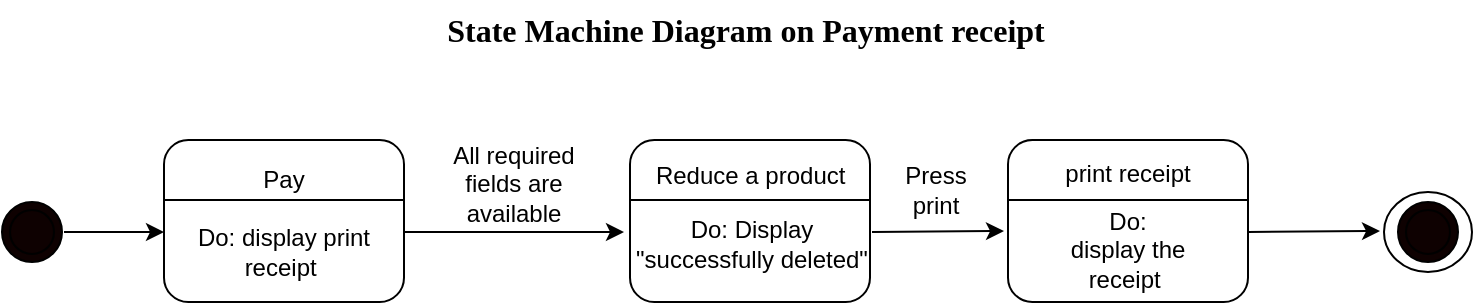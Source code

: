 <mxfile version="20.8.3" type="device"><diagram id="C5RBs43oDa-KdzZeNtuy" name="Page-1"><mxGraphModel dx="880" dy="427" grid="1" gridSize="10" guides="1" tooltips="1" connect="1" arrows="1" fold="1" page="1" pageScale="1" pageWidth="827" pageHeight="1169" math="0" shadow="0"><root><mxCell id="WIyWlLk6GJQsqaUBKTNV-0"/><mxCell id="WIyWlLk6GJQsqaUBKTNV-1" parent="WIyWlLk6GJQsqaUBKTNV-0"/><mxCell id="l1aC_RSfbFS6DKdn_wPW-0" value="" style="ellipse;shape=doubleEllipse;whiteSpace=wrap;html=1;aspect=fixed;strokeColor=#000000;gradientColor=none;fillColor=#0e0101;" vertex="1" parent="WIyWlLk6GJQsqaUBKTNV-1"><mxGeometry x="46" y="122" width="30" height="30" as="geometry"/></mxCell><mxCell id="l1aC_RSfbFS6DKdn_wPW-5" value="" style="ellipse;whiteSpace=wrap;html=1;strokeColor=#000000;fillColor=#FFFFFF;gradientColor=none;" vertex="1" parent="WIyWlLk6GJQsqaUBKTNV-1"><mxGeometry x="737" y="117" width="44" height="40" as="geometry"/></mxCell><mxCell id="l1aC_RSfbFS6DKdn_wPW-1" value="" style="ellipse;shape=doubleEllipse;whiteSpace=wrap;html=1;aspect=fixed;strokeColor=#000000;fillColor=#0e0101;gradientColor=none;" vertex="1" parent="WIyWlLk6GJQsqaUBKTNV-1"><mxGeometry x="744" y="122" width="30" height="30" as="geometry"/></mxCell><mxCell id="l1aC_RSfbFS6DKdn_wPW-10" value="" style="rounded=1;whiteSpace=wrap;html=1;strokeColor=#000000;fillColor=#FFFFFF;gradientColor=none;labelBackgroundColor=none;" vertex="1" parent="WIyWlLk6GJQsqaUBKTNV-1"><mxGeometry x="127" y="91" width="120" height="81" as="geometry"/></mxCell><mxCell id="l1aC_RSfbFS6DKdn_wPW-11" value="" style="endArrow=none;html=1;rounded=0;" edge="1" parent="WIyWlLk6GJQsqaUBKTNV-1"><mxGeometry width="50" height="50" relative="1" as="geometry"><mxPoint x="127" y="121" as="sourcePoint"/><mxPoint x="247" y="121" as="targetPoint"/></mxGeometry></mxCell><mxCell id="l1aC_RSfbFS6DKdn_wPW-12" value="Pay" style="text;html=1;strokeColor=none;fillColor=none;align=center;verticalAlign=middle;whiteSpace=wrap;rounded=0;" vertex="1" parent="WIyWlLk6GJQsqaUBKTNV-1"><mxGeometry x="132" y="101" width="110" height="20" as="geometry"/></mxCell><mxCell id="l1aC_RSfbFS6DKdn_wPW-14" value="Do: display print receipt&amp;nbsp;" style="text;html=1;strokeColor=none;fillColor=none;align=center;verticalAlign=middle;whiteSpace=wrap;rounded=0;labelBackgroundColor=none;" vertex="1" parent="WIyWlLk6GJQsqaUBKTNV-1"><mxGeometry x="142" y="132" width="90" height="30" as="geometry"/></mxCell><mxCell id="l1aC_RSfbFS6DKdn_wPW-15" value="" style="endArrow=classic;html=1;rounded=0;" edge="1" parent="WIyWlLk6GJQsqaUBKTNV-1"><mxGeometry width="50" height="50" relative="1" as="geometry"><mxPoint x="77" y="137" as="sourcePoint"/><mxPoint x="127" y="137" as="targetPoint"/></mxGeometry></mxCell><mxCell id="l1aC_RSfbFS6DKdn_wPW-21" value="All required fields are available" style="text;html=1;strokeColor=none;fillColor=none;align=center;verticalAlign=middle;whiteSpace=wrap;rounded=0;labelBackgroundColor=none;" vertex="1" parent="WIyWlLk6GJQsqaUBKTNV-1"><mxGeometry x="267" y="98" width="70" height="30" as="geometry"/></mxCell><mxCell id="l1aC_RSfbFS6DKdn_wPW-23" value="" style="endArrow=classic;html=1;rounded=0;" edge="1" parent="WIyWlLk6GJQsqaUBKTNV-1"><mxGeometry width="50" height="50" relative="1" as="geometry"><mxPoint x="247" y="137" as="sourcePoint"/><mxPoint x="357" y="137" as="targetPoint"/></mxGeometry></mxCell><mxCell id="l1aC_RSfbFS6DKdn_wPW-24" value="" style="rounded=1;whiteSpace=wrap;html=1;strokeColor=#000000;fillColor=#FFFFFF;gradientColor=none;labelBackgroundColor=none;" vertex="1" parent="WIyWlLk6GJQsqaUBKTNV-1"><mxGeometry x="360" y="91" width="120" height="81" as="geometry"/></mxCell><mxCell id="l1aC_RSfbFS6DKdn_wPW-25" value="" style="endArrow=none;html=1;rounded=0;" edge="1" parent="WIyWlLk6GJQsqaUBKTNV-1"><mxGeometry width="50" height="50" relative="1" as="geometry"><mxPoint x="360" y="121" as="sourcePoint"/><mxPoint x="480" y="121" as="targetPoint"/></mxGeometry></mxCell><mxCell id="l1aC_RSfbFS6DKdn_wPW-26" value="Reduce a product&amp;nbsp;" style="text;html=1;strokeColor=none;fillColor=none;align=center;verticalAlign=middle;whiteSpace=wrap;rounded=0;" vertex="1" parent="WIyWlLk6GJQsqaUBKTNV-1"><mxGeometry x="361" y="99" width="122" height="20" as="geometry"/></mxCell><mxCell id="l1aC_RSfbFS6DKdn_wPW-27" value="Do: Display &quot;successfully deleted&quot;" style="text;html=1;strokeColor=none;fillColor=none;align=center;verticalAlign=middle;whiteSpace=wrap;rounded=0;labelBackgroundColor=none;" vertex="1" parent="WIyWlLk6GJQsqaUBKTNV-1"><mxGeometry x="358" y="128" width="126" height="30" as="geometry"/></mxCell><mxCell id="l1aC_RSfbFS6DKdn_wPW-38" value="" style="rounded=1;whiteSpace=wrap;html=1;strokeColor=#000000;fillColor=#FFFFFF;gradientColor=none;labelBackgroundColor=none;" vertex="1" parent="WIyWlLk6GJQsqaUBKTNV-1"><mxGeometry x="549" y="91" width="120" height="81" as="geometry"/></mxCell><mxCell id="l1aC_RSfbFS6DKdn_wPW-39" value="" style="endArrow=none;html=1;rounded=0;" edge="1" parent="WIyWlLk6GJQsqaUBKTNV-1"><mxGeometry width="50" height="50" relative="1" as="geometry"><mxPoint x="549" y="121" as="sourcePoint"/><mxPoint x="669" y="121" as="targetPoint"/></mxGeometry></mxCell><mxCell id="l1aC_RSfbFS6DKdn_wPW-40" value="print receipt" style="text;html=1;strokeColor=none;fillColor=none;align=center;verticalAlign=middle;whiteSpace=wrap;rounded=0;" vertex="1" parent="WIyWlLk6GJQsqaUBKTNV-1"><mxGeometry x="554" y="95" width="110" height="26" as="geometry"/></mxCell><mxCell id="l1aC_RSfbFS6DKdn_wPW-41" value="Do: display the receipt&amp;nbsp;" style="text;html=1;strokeColor=none;fillColor=none;align=center;verticalAlign=middle;whiteSpace=wrap;rounded=0;labelBackgroundColor=none;" vertex="1" parent="WIyWlLk6GJQsqaUBKTNV-1"><mxGeometry x="579" y="131" width="60" height="30" as="geometry"/></mxCell><mxCell id="l1aC_RSfbFS6DKdn_wPW-44" value="" style="endArrow=classic;html=1;rounded=0;" edge="1" parent="WIyWlLk6GJQsqaUBKTNV-1"><mxGeometry width="50" height="50" relative="1" as="geometry"><mxPoint x="669" y="137" as="sourcePoint"/><mxPoint x="735" y="136.5" as="targetPoint"/></mxGeometry></mxCell><mxCell id="l1aC_RSfbFS6DKdn_wPW-45" value="&lt;font style=&quot;font-size: 16px;&quot; face=&quot;Comic Sans MS&quot;&gt;&lt;b&gt;State Machine Diagram&amp;nbsp;on Payment receipt&amp;nbsp;&lt;/b&gt;&lt;/font&gt;" style="text;html=1;strokeColor=none;fillColor=none;align=center;verticalAlign=middle;whiteSpace=wrap;rounded=0;labelBackgroundColor=none;" vertex="1" parent="WIyWlLk6GJQsqaUBKTNV-1"><mxGeometry x="260" y="21" width="320" height="30" as="geometry"/></mxCell><mxCell id="l1aC_RSfbFS6DKdn_wPW-46" value="" style="endArrow=classic;html=1;rounded=0;" edge="1" parent="WIyWlLk6GJQsqaUBKTNV-1"><mxGeometry width="50" height="50" relative="1" as="geometry"><mxPoint x="481" y="137" as="sourcePoint"/><mxPoint x="547" y="136.5" as="targetPoint"/></mxGeometry></mxCell><mxCell id="l1aC_RSfbFS6DKdn_wPW-47" value="Press print" style="text;html=1;strokeColor=none;fillColor=none;align=center;verticalAlign=middle;whiteSpace=wrap;rounded=0;labelBackgroundColor=none;" vertex="1" parent="WIyWlLk6GJQsqaUBKTNV-1"><mxGeometry x="484" y="101" width="58" height="30" as="geometry"/></mxCell></root></mxGraphModel></diagram></mxfile>